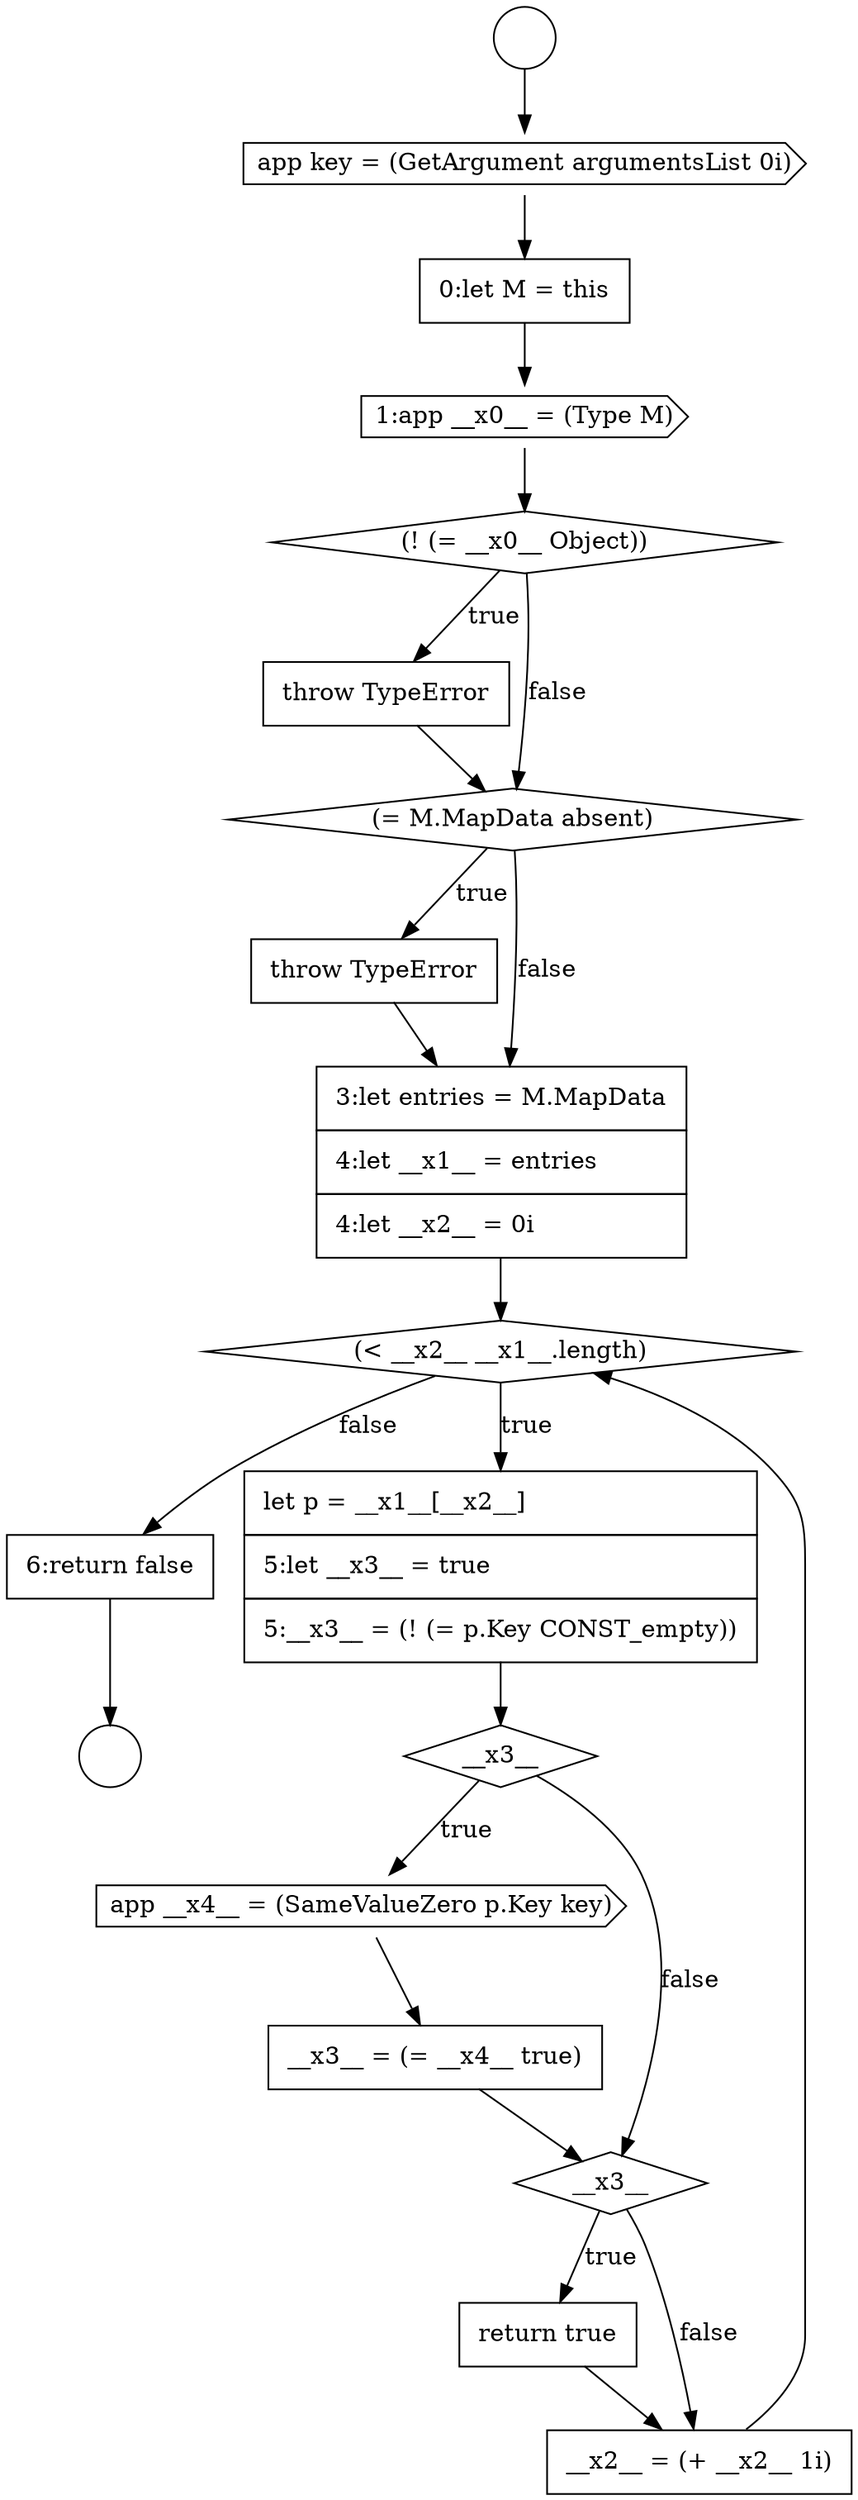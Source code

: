 digraph {
  node14489 [shape=diamond, label=<<font color="black">(&lt; __x2__ __x1__.length)</font>> color="black" fillcolor="white" style=filled]
  node14487 [shape=none, margin=0, label=<<font color="black">
    <table border="0" cellborder="1" cellspacing="0" cellpadding="10">
      <tr><td align="left">throw TypeError</td></tr>
    </table>
  </font>> color="black" fillcolor="white" style=filled]
  node14495 [shape=none, margin=0, label=<<font color="black">
    <table border="0" cellborder="1" cellspacing="0" cellpadding="10">
      <tr><td align="left">return true</td></tr>
    </table>
  </font>> color="black" fillcolor="white" style=filled]
  node14484 [shape=diamond, label=<<font color="black">(! (= __x0__ Object))</font>> color="black" fillcolor="white" style=filled]
  node14497 [shape=none, margin=0, label=<<font color="black">
    <table border="0" cellborder="1" cellspacing="0" cellpadding="10">
      <tr><td align="left">6:return false</td></tr>
    </table>
  </font>> color="black" fillcolor="white" style=filled]
  node14481 [shape=cds, label=<<font color="black">app key = (GetArgument argumentsList 0i)</font>> color="black" fillcolor="white" style=filled]
  node14493 [shape=none, margin=0, label=<<font color="black">
    <table border="0" cellborder="1" cellspacing="0" cellpadding="10">
      <tr><td align="left">__x3__ = (= __x4__ true)</td></tr>
    </table>
  </font>> color="black" fillcolor="white" style=filled]
  node14485 [shape=none, margin=0, label=<<font color="black">
    <table border="0" cellborder="1" cellspacing="0" cellpadding="10">
      <tr><td align="left">throw TypeError</td></tr>
    </table>
  </font>> color="black" fillcolor="white" style=filled]
  node14479 [shape=circle label=" " color="black" fillcolor="white" style=filled]
  node14490 [shape=none, margin=0, label=<<font color="black">
    <table border="0" cellborder="1" cellspacing="0" cellpadding="10">
      <tr><td align="left">let p = __x1__[__x2__]</td></tr>
      <tr><td align="left">5:let __x3__ = true</td></tr>
      <tr><td align="left">5:__x3__ = (! (= p.Key CONST_empty))</td></tr>
    </table>
  </font>> color="black" fillcolor="white" style=filled]
  node14486 [shape=diamond, label=<<font color="black">(= M.MapData absent)</font>> color="black" fillcolor="white" style=filled]
  node14483 [shape=cds, label=<<font color="black">1:app __x0__ = (Type M)</font>> color="black" fillcolor="white" style=filled]
  node14488 [shape=none, margin=0, label=<<font color="black">
    <table border="0" cellborder="1" cellspacing="0" cellpadding="10">
      <tr><td align="left">3:let entries = M.MapData</td></tr>
      <tr><td align="left">4:let __x1__ = entries</td></tr>
      <tr><td align="left">4:let __x2__ = 0i</td></tr>
    </table>
  </font>> color="black" fillcolor="white" style=filled]
  node14492 [shape=cds, label=<<font color="black">app __x4__ = (SameValueZero p.Key key)</font>> color="black" fillcolor="white" style=filled]
  node14494 [shape=diamond, label=<<font color="black">__x3__</font>> color="black" fillcolor="white" style=filled]
  node14491 [shape=diamond, label=<<font color="black">__x3__</font>> color="black" fillcolor="white" style=filled]
  node14480 [shape=circle label=" " color="black" fillcolor="white" style=filled]
  node14482 [shape=none, margin=0, label=<<font color="black">
    <table border="0" cellborder="1" cellspacing="0" cellpadding="10">
      <tr><td align="left">0:let M = this</td></tr>
    </table>
  </font>> color="black" fillcolor="white" style=filled]
  node14496 [shape=none, margin=0, label=<<font color="black">
    <table border="0" cellborder="1" cellspacing="0" cellpadding="10">
      <tr><td align="left">__x2__ = (+ __x2__ 1i)</td></tr>
    </table>
  </font>> color="black" fillcolor="white" style=filled]
  node14487 -> node14488 [ color="black"]
  node14497 -> node14480 [ color="black"]
  node14484 -> node14485 [label=<<font color="black">true</font>> color="black"]
  node14484 -> node14486 [label=<<font color="black">false</font>> color="black"]
  node14495 -> node14496 [ color="black"]
  node14488 -> node14489 [ color="black"]
  node14489 -> node14490 [label=<<font color="black">true</font>> color="black"]
  node14489 -> node14497 [label=<<font color="black">false</font>> color="black"]
  node14491 -> node14492 [label=<<font color="black">true</font>> color="black"]
  node14491 -> node14494 [label=<<font color="black">false</font>> color="black"]
  node14494 -> node14495 [label=<<font color="black">true</font>> color="black"]
  node14494 -> node14496 [label=<<font color="black">false</font>> color="black"]
  node14493 -> node14494 [ color="black"]
  node14479 -> node14481 [ color="black"]
  node14486 -> node14487 [label=<<font color="black">true</font>> color="black"]
  node14486 -> node14488 [label=<<font color="black">false</font>> color="black"]
  node14485 -> node14486 [ color="black"]
  node14483 -> node14484 [ color="black"]
  node14496 -> node14489 [ color="black"]
  node14492 -> node14493 [ color="black"]
  node14481 -> node14482 [ color="black"]
  node14490 -> node14491 [ color="black"]
  node14482 -> node14483 [ color="black"]
}
